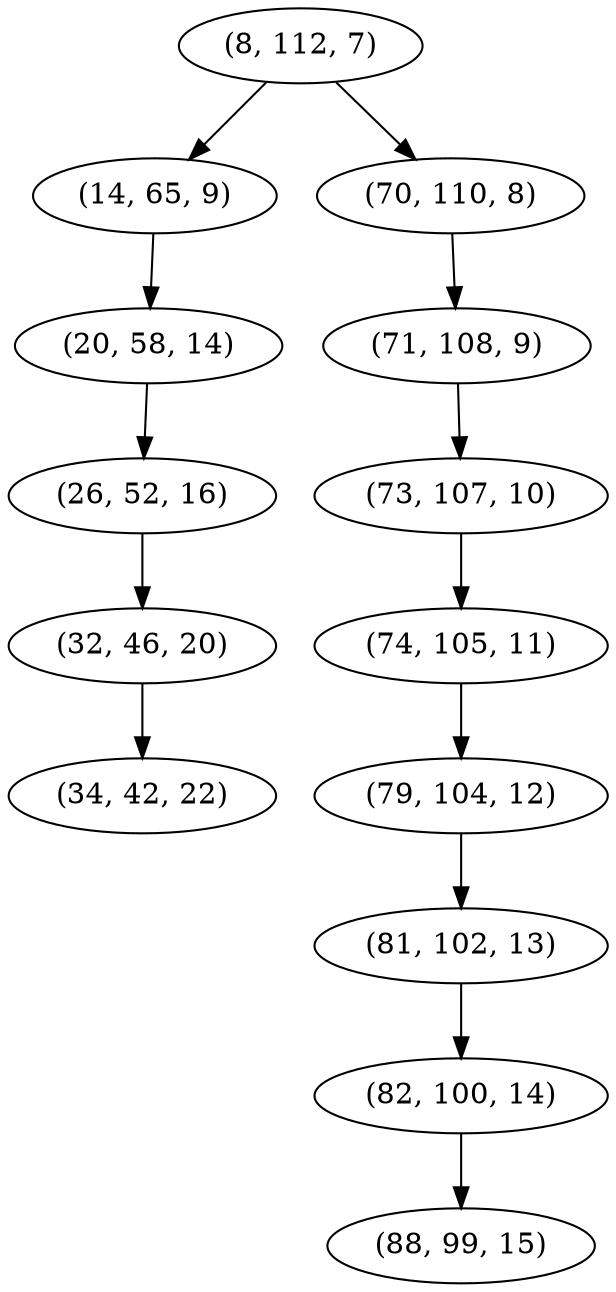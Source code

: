 digraph tree {
    "(8, 112, 7)";
    "(14, 65, 9)";
    "(20, 58, 14)";
    "(26, 52, 16)";
    "(32, 46, 20)";
    "(34, 42, 22)";
    "(70, 110, 8)";
    "(71, 108, 9)";
    "(73, 107, 10)";
    "(74, 105, 11)";
    "(79, 104, 12)";
    "(81, 102, 13)";
    "(82, 100, 14)";
    "(88, 99, 15)";
    "(8, 112, 7)" -> "(14, 65, 9)";
    "(8, 112, 7)" -> "(70, 110, 8)";
    "(14, 65, 9)" -> "(20, 58, 14)";
    "(20, 58, 14)" -> "(26, 52, 16)";
    "(26, 52, 16)" -> "(32, 46, 20)";
    "(32, 46, 20)" -> "(34, 42, 22)";
    "(70, 110, 8)" -> "(71, 108, 9)";
    "(71, 108, 9)" -> "(73, 107, 10)";
    "(73, 107, 10)" -> "(74, 105, 11)";
    "(74, 105, 11)" -> "(79, 104, 12)";
    "(79, 104, 12)" -> "(81, 102, 13)";
    "(81, 102, 13)" -> "(82, 100, 14)";
    "(82, 100, 14)" -> "(88, 99, 15)";
}
